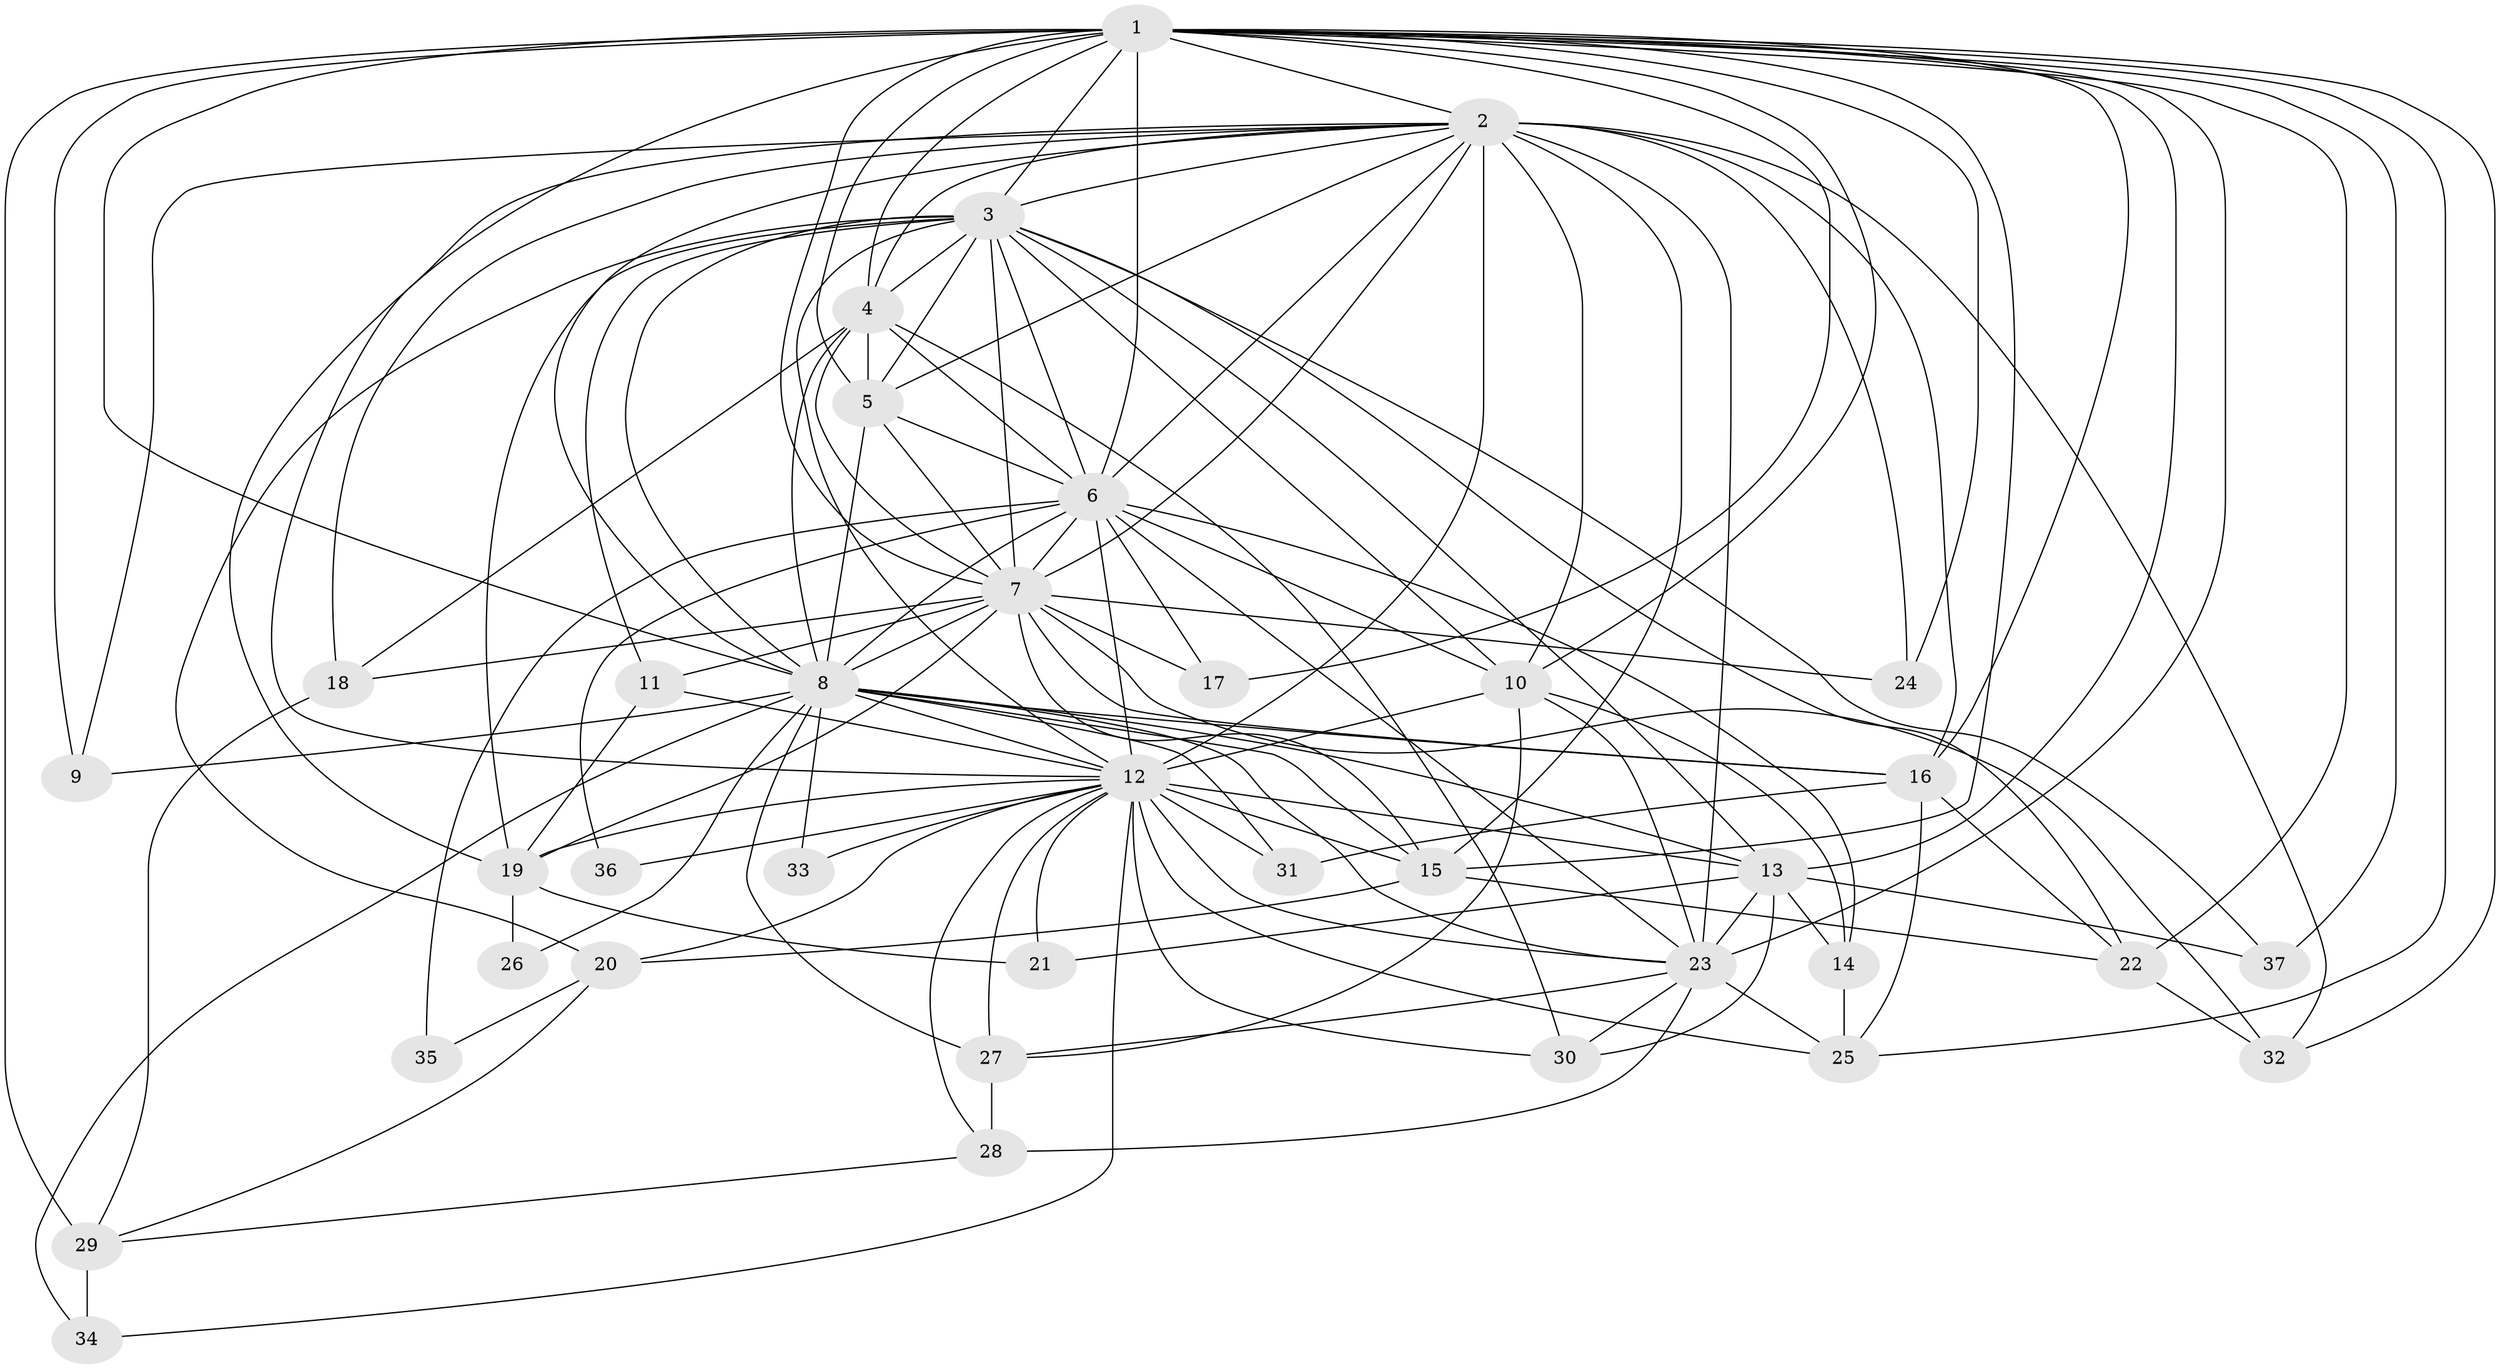 // original degree distribution, {28: 0.008264462809917356, 42: 0.008264462809917356, 20: 0.01652892561983471, 12: 0.008264462809917356, 17: 0.024793388429752067, 24: 0.008264462809917356, 26: 0.008264462809917356, 3: 0.19834710743801653, 4: 0.09090909090909091, 10: 0.008264462809917356, 2: 0.5537190082644629, 11: 0.008264462809917356, 9: 0.008264462809917356, 5: 0.04132231404958678, 6: 0.008264462809917356}
// Generated by graph-tools (version 1.1) at 2025/49/03/04/25 22:49:54]
// undirected, 37 vertices, 132 edges
graph export_dot {
  node [color=gray90,style=filled];
  1;
  2;
  3;
  4;
  5;
  6;
  7;
  8;
  9;
  10;
  11;
  12;
  13;
  14;
  15;
  16;
  17;
  18;
  19;
  20;
  21;
  22;
  23;
  24;
  25;
  26;
  27;
  28;
  29;
  30;
  31;
  32;
  33;
  34;
  35;
  36;
  37;
  1 -- 2 [weight=2.0];
  1 -- 3 [weight=4.0];
  1 -- 4 [weight=2.0];
  1 -- 5 [weight=3.0];
  1 -- 6 [weight=3.0];
  1 -- 7 [weight=3.0];
  1 -- 8 [weight=3.0];
  1 -- 9 [weight=2.0];
  1 -- 10 [weight=1.0];
  1 -- 12 [weight=2.0];
  1 -- 13 [weight=2.0];
  1 -- 15 [weight=1.0];
  1 -- 16 [weight=1.0];
  1 -- 17 [weight=1.0];
  1 -- 22 [weight=1.0];
  1 -- 23 [weight=10.0];
  1 -- 24 [weight=1.0];
  1 -- 25 [weight=1.0];
  1 -- 29 [weight=3.0];
  1 -- 32 [weight=1.0];
  1 -- 37 [weight=1.0];
  2 -- 3 [weight=3.0];
  2 -- 4 [weight=1.0];
  2 -- 5 [weight=1.0];
  2 -- 6 [weight=1.0];
  2 -- 7 [weight=2.0];
  2 -- 8 [weight=2.0];
  2 -- 9 [weight=1.0];
  2 -- 10 [weight=1.0];
  2 -- 12 [weight=18.0];
  2 -- 15 [weight=1.0];
  2 -- 16 [weight=3.0];
  2 -- 18 [weight=1.0];
  2 -- 19 [weight=1.0];
  2 -- 23 [weight=1.0];
  2 -- 24 [weight=1.0];
  2 -- 32 [weight=1.0];
  3 -- 4 [weight=3.0];
  3 -- 5 [weight=2.0];
  3 -- 6 [weight=2.0];
  3 -- 7 [weight=2.0];
  3 -- 8 [weight=4.0];
  3 -- 10 [weight=1.0];
  3 -- 11 [weight=3.0];
  3 -- 12 [weight=1.0];
  3 -- 13 [weight=1.0];
  3 -- 19 [weight=1.0];
  3 -- 20 [weight=1.0];
  3 -- 22 [weight=4.0];
  3 -- 37 [weight=1.0];
  4 -- 5 [weight=1.0];
  4 -- 6 [weight=1.0];
  4 -- 7 [weight=1.0];
  4 -- 8 [weight=1.0];
  4 -- 18 [weight=1.0];
  4 -- 30 [weight=1.0];
  5 -- 6 [weight=1.0];
  5 -- 7 [weight=1.0];
  5 -- 8 [weight=11.0];
  6 -- 7 [weight=1.0];
  6 -- 8 [weight=1.0];
  6 -- 10 [weight=1.0];
  6 -- 12 [weight=1.0];
  6 -- 14 [weight=1.0];
  6 -- 17 [weight=1.0];
  6 -- 23 [weight=1.0];
  6 -- 35 [weight=1.0];
  6 -- 36 [weight=1.0];
  7 -- 8 [weight=3.0];
  7 -- 11 [weight=1.0];
  7 -- 15 [weight=1.0];
  7 -- 16 [weight=7.0];
  7 -- 17 [weight=1.0];
  7 -- 18 [weight=1.0];
  7 -- 19 [weight=1.0];
  7 -- 24 [weight=1.0];
  7 -- 32 [weight=1.0];
  8 -- 9 [weight=2.0];
  8 -- 12 [weight=2.0];
  8 -- 13 [weight=1.0];
  8 -- 15 [weight=1.0];
  8 -- 16 [weight=1.0];
  8 -- 23 [weight=2.0];
  8 -- 26 [weight=1.0];
  8 -- 27 [weight=1.0];
  8 -- 31 [weight=1.0];
  8 -- 33 [weight=1.0];
  8 -- 34 [weight=1.0];
  10 -- 12 [weight=2.0];
  10 -- 14 [weight=3.0];
  10 -- 23 [weight=1.0];
  10 -- 27 [weight=1.0];
  11 -- 12 [weight=1.0];
  11 -- 19 [weight=1.0];
  12 -- 13 [weight=3.0];
  12 -- 15 [weight=1.0];
  12 -- 19 [weight=1.0];
  12 -- 20 [weight=1.0];
  12 -- 21 [weight=4.0];
  12 -- 23 [weight=1.0];
  12 -- 25 [weight=1.0];
  12 -- 27 [weight=3.0];
  12 -- 28 [weight=1.0];
  12 -- 30 [weight=1.0];
  12 -- 31 [weight=1.0];
  12 -- 33 [weight=1.0];
  12 -- 34 [weight=1.0];
  12 -- 36 [weight=1.0];
  13 -- 14 [weight=1.0];
  13 -- 21 [weight=1.0];
  13 -- 23 [weight=1.0];
  13 -- 30 [weight=1.0];
  13 -- 37 [weight=1.0];
  14 -- 25 [weight=1.0];
  15 -- 20 [weight=1.0];
  15 -- 22 [weight=1.0];
  16 -- 22 [weight=1.0];
  16 -- 25 [weight=1.0];
  16 -- 31 [weight=1.0];
  18 -- 29 [weight=1.0];
  19 -- 21 [weight=2.0];
  19 -- 26 [weight=1.0];
  20 -- 29 [weight=1.0];
  20 -- 35 [weight=1.0];
  22 -- 32 [weight=1.0];
  23 -- 25 [weight=1.0];
  23 -- 27 [weight=1.0];
  23 -- 28 [weight=2.0];
  23 -- 30 [weight=1.0];
  27 -- 28 [weight=1.0];
  28 -- 29 [weight=1.0];
  29 -- 34 [weight=1.0];
}
